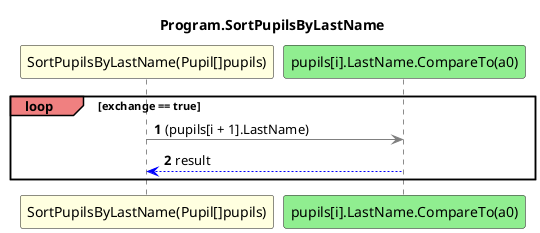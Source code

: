 @startuml Program.SortPupilsByLastName
title Program.SortPupilsByLastName
participant "SortPupilsByLastName(Pupil[]pupils)" as SortPupilsByLastName_p0 #LightYellow
participant "pupils[i].LastName.CompareTo(a0)" as pupils_i_LastName_CompareTo_a0 #LightGreen
autonumber
loop#LightCoral exchange == true
    SortPupilsByLastName_p0 -[#grey]> pupils_i_LastName_CompareTo_a0 : (pupils[i + 1].LastName)
    pupils_i_LastName_CompareTo_a0 -[#blue]-> SortPupilsByLastName_p0 : result
end
@enduml
